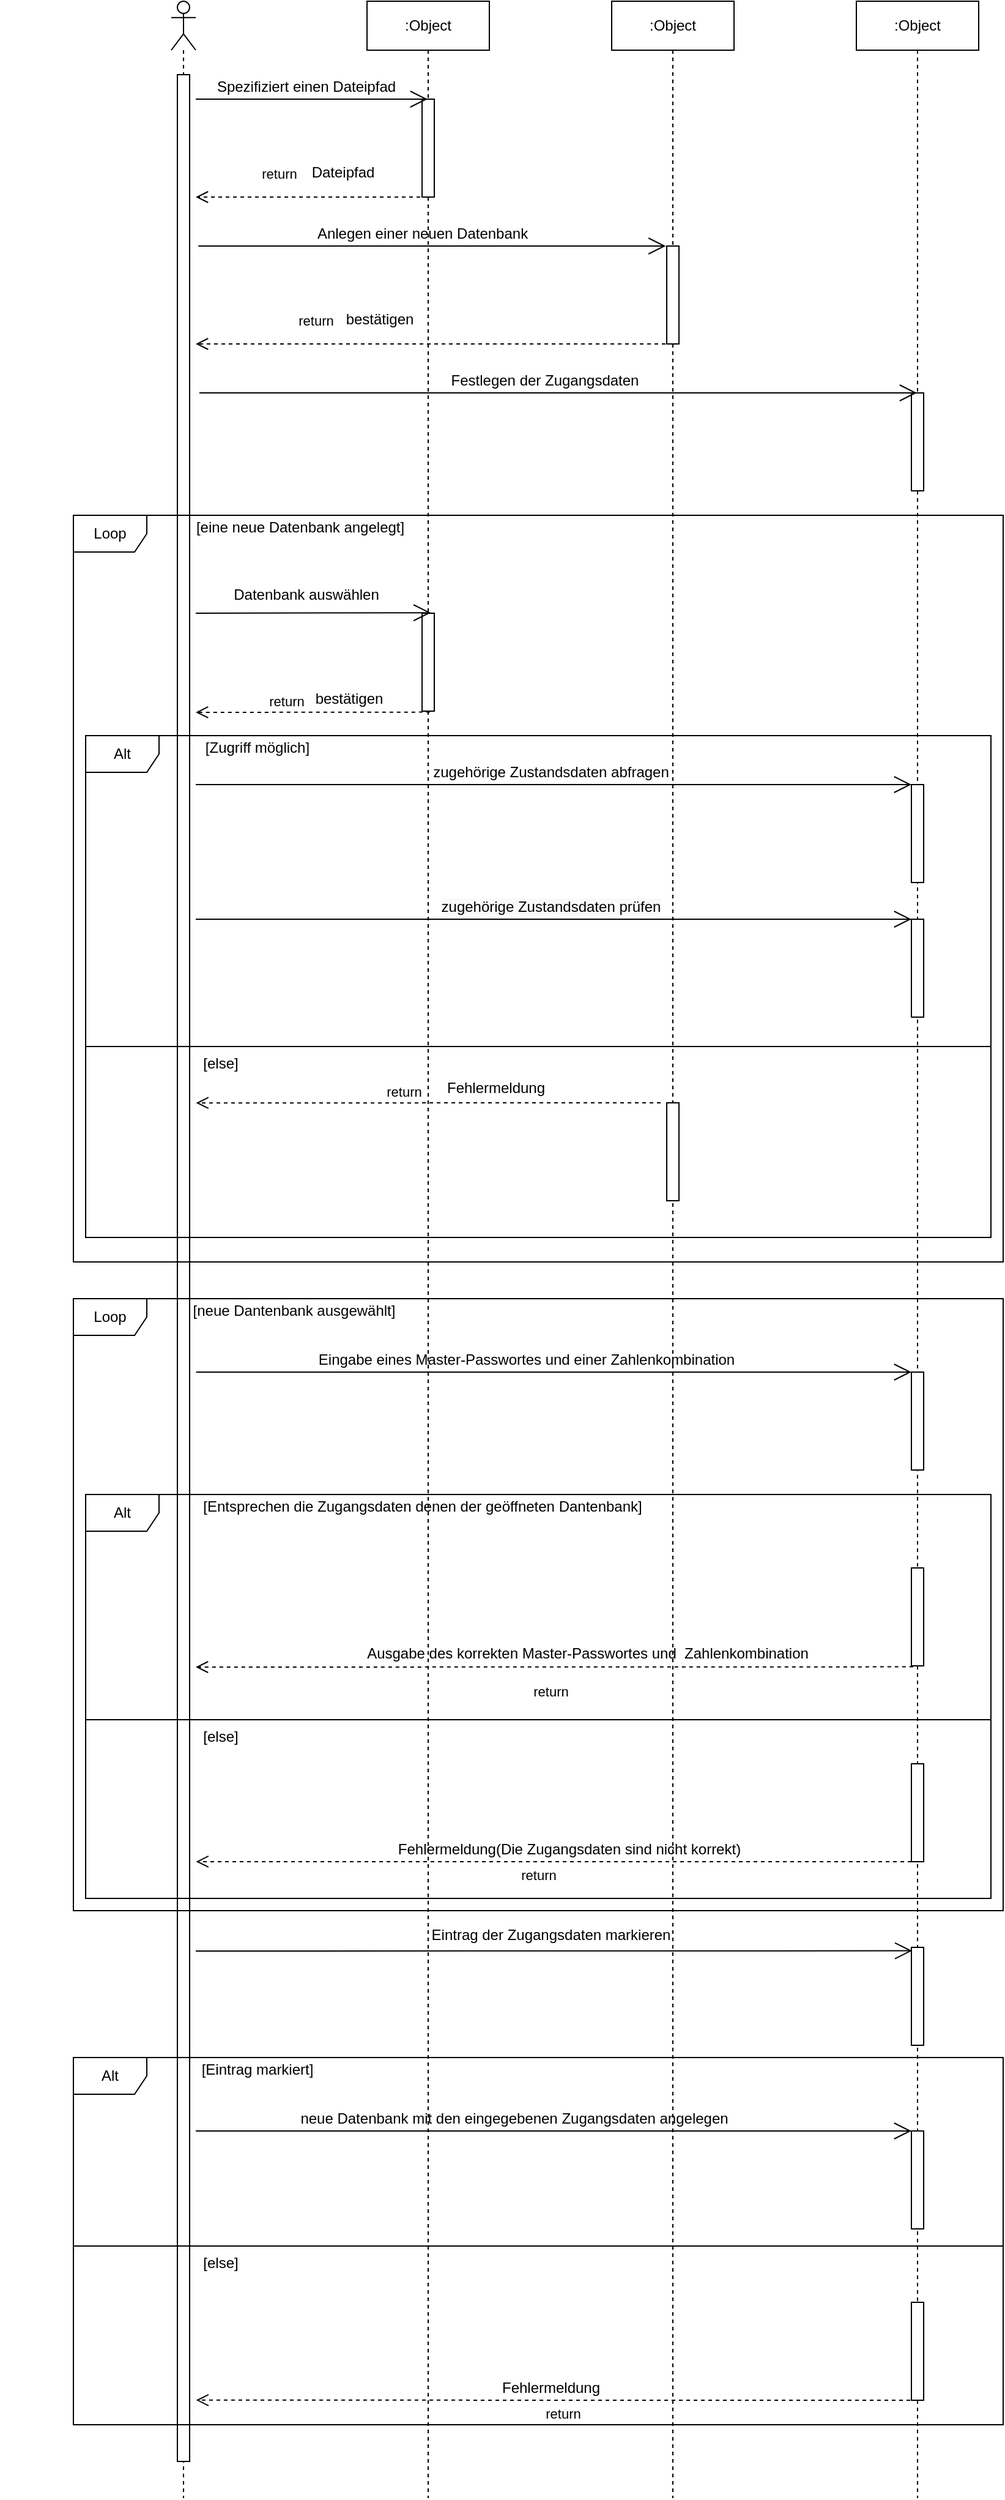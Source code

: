 <mxfile version="14.0.0" type="github">
  <diagram id="kgpKYQtTHZ0yAKxKKP6v" name="Page-1">
    <mxGraphModel dx="1915" dy="436" grid="1" gridSize="10" guides="1" tooltips="1" connect="1" arrows="1" fold="1" page="1" pageScale="1" pageWidth="850" pageHeight="1100" math="0" shadow="0">
      <root>
        <mxCell id="0" />
        <mxCell id="1" parent="0" />
        <mxCell id="l18J8dOt-pE66eqyuZIl-2" value="" style="shape=umlLifeline;participant=umlActor;perimeter=lifelinePerimeter;whiteSpace=wrap;html=1;container=1;collapsible=0;recursiveResize=0;verticalAlign=top;spacingTop=36;outlineConnect=0;" vertex="1" parent="1">
          <mxGeometry x="120" y="80" width="20" height="2040" as="geometry" />
        </mxCell>
        <mxCell id="l18J8dOt-pE66eqyuZIl-55" value="" style="html=1;points=[];perimeter=orthogonalPerimeter;" vertex="1" parent="l18J8dOt-pE66eqyuZIl-2">
          <mxGeometry x="5" y="60" width="10" height="1950" as="geometry" />
        </mxCell>
        <mxCell id="l18J8dOt-pE66eqyuZIl-4" value=":Object" style="shape=umlLifeline;perimeter=lifelinePerimeter;whiteSpace=wrap;html=1;container=1;collapsible=0;recursiveResize=0;outlineConnect=0;" vertex="1" parent="1">
          <mxGeometry x="680" y="80" width="100" height="2040" as="geometry" />
        </mxCell>
        <mxCell id="l18J8dOt-pE66eqyuZIl-36" value="" style="html=1;points=[];perimeter=orthogonalPerimeter;" vertex="1" parent="l18J8dOt-pE66eqyuZIl-4">
          <mxGeometry x="45" y="320" width="10" height="80" as="geometry" />
        </mxCell>
        <mxCell id="l18J8dOt-pE66eqyuZIl-97" value="" style="html=1;points=[];perimeter=orthogonalPerimeter;strokeColor=#000000;" vertex="1" parent="l18J8dOt-pE66eqyuZIl-4">
          <mxGeometry x="45" y="1590" width="10" height="80" as="geometry" />
        </mxCell>
        <mxCell id="l18J8dOt-pE66eqyuZIl-5" value=":Object" style="shape=umlLifeline;perimeter=lifelinePerimeter;whiteSpace=wrap;html=1;container=1;collapsible=0;recursiveResize=0;outlineConnect=0;" vertex="1" parent="1">
          <mxGeometry x="480" y="80" width="100" height="2040" as="geometry" />
        </mxCell>
        <mxCell id="l18J8dOt-pE66eqyuZIl-24" value="" style="html=1;points=[];perimeter=orthogonalPerimeter;" vertex="1" parent="l18J8dOt-pE66eqyuZIl-5">
          <mxGeometry x="45" y="200" width="10" height="80" as="geometry" />
        </mxCell>
        <mxCell id="l18J8dOt-pE66eqyuZIl-6" value=":Object" style="shape=umlLifeline;perimeter=lifelinePerimeter;whiteSpace=wrap;html=1;container=1;collapsible=0;recursiveResize=0;outlineConnect=0;" vertex="1" parent="1">
          <mxGeometry x="280" y="80" width="100" height="2040" as="geometry" />
        </mxCell>
        <mxCell id="l18J8dOt-pE66eqyuZIl-7" value="" style="html=1;points=[];perimeter=orthogonalPerimeter;" vertex="1" parent="l18J8dOt-pE66eqyuZIl-6">
          <mxGeometry x="45" y="80" width="10" height="80" as="geometry" />
        </mxCell>
        <mxCell id="l18J8dOt-pE66eqyuZIl-14" value="" style="endArrow=open;endFill=1;endSize=12;html=1;" edge="1" parent="1" target="l18J8dOt-pE66eqyuZIl-6">
          <mxGeometry width="160" relative="1" as="geometry">
            <mxPoint x="140" y="160" as="sourcePoint" />
            <mxPoint x="290" y="160" as="targetPoint" />
          </mxGeometry>
        </mxCell>
        <mxCell id="l18J8dOt-pE66eqyuZIl-15" value="Spezifiziert einen Dateipfad" style="text;html=1;align=center;verticalAlign=middle;resizable=0;points=[];autosize=1;" vertex="1" parent="1">
          <mxGeometry x="150" y="140" width="160" height="20" as="geometry" />
        </mxCell>
        <mxCell id="l18J8dOt-pE66eqyuZIl-20" value="Dateipfad" style="text;html=1;align=center;verticalAlign=middle;resizable=0;points=[];autosize=1;" vertex="1" parent="1">
          <mxGeometry x="225" y="210" width="70" height="20" as="geometry" />
        </mxCell>
        <mxCell id="l18J8dOt-pE66eqyuZIl-30" value="" style="endArrow=open;endFill=1;endSize=12;html=1;entryX=-0.08;entryY=0;entryDx=0;entryDy=0;entryPerimeter=0;" edge="1" parent="1" target="l18J8dOt-pE66eqyuZIl-24">
          <mxGeometry width="160" relative="1" as="geometry">
            <mxPoint x="150" y="280" as="sourcePoint" />
            <mxPoint x="525" y="280" as="targetPoint" />
            <Array as="points">
              <mxPoint x="140" y="280" />
              <mxPoint x="150" y="280" />
            </Array>
          </mxGeometry>
        </mxCell>
        <mxCell id="l18J8dOt-pE66eqyuZIl-26" value="return" style="html=1;verticalAlign=bottom;endArrow=open;dashed=1;endSize=8;" edge="1" parent="1">
          <mxGeometry x="0.498" y="-10" relative="1" as="geometry">
            <mxPoint x="140" y="360" as="targetPoint" />
            <mxPoint x="530" y="360" as="sourcePoint" />
            <Array as="points">
              <mxPoint x="430" y="360" />
            </Array>
            <mxPoint as="offset" />
          </mxGeometry>
        </mxCell>
        <mxCell id="l18J8dOt-pE66eqyuZIl-31" value="return" style="html=1;verticalAlign=bottom;endArrow=open;dashed=1;endSize=8;" edge="1" parent="1" source="l18J8dOt-pE66eqyuZIl-6">
          <mxGeometry x="0.295" y="-10" relative="1" as="geometry">
            <mxPoint x="250" y="240" as="sourcePoint" />
            <mxPoint x="140" y="240" as="targetPoint" />
            <Array as="points">
              <mxPoint x="300" y="240" />
            </Array>
            <mxPoint x="1" as="offset" />
          </mxGeometry>
        </mxCell>
        <mxCell id="l18J8dOt-pE66eqyuZIl-32" value="bestätigen" style="text;html=1;align=center;verticalAlign=middle;resizable=0;points=[];autosize=1;" vertex="1" parent="1">
          <mxGeometry x="255" y="330" width="70" height="20" as="geometry" />
        </mxCell>
        <mxCell id="l18J8dOt-pE66eqyuZIl-35" value="Anlegen einer neuen Datenbank" style="text;html=1;align=center;verticalAlign=middle;resizable=0;points=[];autosize=1;" vertex="1" parent="1">
          <mxGeometry x="230" y="260" width="190" height="20" as="geometry" />
        </mxCell>
        <mxCell id="l18J8dOt-pE66eqyuZIl-39" value="" style="endArrow=open;endFill=1;endSize=12;html=1;" edge="1" parent="1" target="l18J8dOt-pE66eqyuZIl-4">
          <mxGeometry width="160" relative="1" as="geometry">
            <mxPoint x="150" y="400" as="sourcePoint" />
            <mxPoint x="290" y="400" as="targetPoint" />
            <Array as="points">
              <mxPoint x="140" y="400" />
            </Array>
          </mxGeometry>
        </mxCell>
        <mxCell id="l18J8dOt-pE66eqyuZIl-40" value="Festlegen der Zugangsdaten" style="text;html=1;align=center;verticalAlign=middle;resizable=0;points=[];autosize=1;" vertex="1" parent="1">
          <mxGeometry x="340" y="380" width="170" height="20" as="geometry" />
        </mxCell>
        <mxCell id="l18J8dOt-pE66eqyuZIl-41" value="Loop" style="shape=umlFrame;whiteSpace=wrap;html=1;" vertex="1" parent="1">
          <mxGeometry x="40" y="500" width="760" height="610" as="geometry" />
        </mxCell>
        <mxCell id="l18J8dOt-pE66eqyuZIl-42" value="" style="html=1;points=[];perimeter=orthogonalPerimeter;" vertex="1" parent="1">
          <mxGeometry x="325" y="580" width="10" height="80" as="geometry" />
        </mxCell>
        <mxCell id="l18J8dOt-pE66eqyuZIl-45" value="return" style="html=1;verticalAlign=bottom;endArrow=open;dashed=1;endSize=8;exitX=0.64;exitY=1.01;exitDx=0;exitDy=0;exitPerimeter=0;" edge="1" parent="1" source="l18J8dOt-pE66eqyuZIl-42">
          <mxGeometry x="0.223" relative="1" as="geometry">
            <mxPoint x="210" y="630" as="sourcePoint" />
            <mxPoint x="140" y="661" as="targetPoint" />
            <mxPoint as="offset" />
          </mxGeometry>
        </mxCell>
        <mxCell id="l18J8dOt-pE66eqyuZIl-46" value="" style="endArrow=open;endFill=1;endSize=12;html=1;entryX=0.72;entryY=-0.005;entryDx=0;entryDy=0;entryPerimeter=0;" edge="1" parent="1" target="l18J8dOt-pE66eqyuZIl-42">
          <mxGeometry width="160" relative="1" as="geometry">
            <mxPoint x="140" y="580" as="sourcePoint" />
            <mxPoint x="290" y="560" as="targetPoint" />
          </mxGeometry>
        </mxCell>
        <mxCell id="l18J8dOt-pE66eqyuZIl-48" value="Datenbank auswählen" style="text;html=1;align=center;verticalAlign=middle;resizable=0;points=[];autosize=1;" vertex="1" parent="1">
          <mxGeometry x="165" y="555" width="130" height="20" as="geometry" />
        </mxCell>
        <mxCell id="l18J8dOt-pE66eqyuZIl-49" value="&amp;nbsp; &amp;nbsp; &amp;nbsp; &amp;nbsp; &amp;nbsp; &amp;nbsp; &amp;nbsp; &amp;nbsp; &amp;nbsp; &amp;nbsp; &amp;nbsp; &amp;nbsp; &amp;nbsp; &amp;nbsp; &amp;nbsp; &amp;nbsp; &amp;nbsp; &amp;nbsp; &amp;nbsp; &amp;nbsp; &amp;nbsp; &amp;nbsp; &amp;nbsp;[eine neue Datenbank angelegt]" style="text;html=1;align=center;verticalAlign=middle;resizable=0;points=[];autosize=1;" vertex="1" parent="1">
          <mxGeometry x="-20" y="500" width="340" height="20" as="geometry" />
        </mxCell>
        <mxCell id="l18J8dOt-pE66eqyuZIl-50" value="bestätigen" style="text;html=1;align=center;verticalAlign=middle;resizable=0;points=[];autosize=1;" vertex="1" parent="1">
          <mxGeometry x="230" y="640" width="70" height="20" as="geometry" />
        </mxCell>
        <mxCell id="l18J8dOt-pE66eqyuZIl-56" value="Alt" style="shape=umlFrame;whiteSpace=wrap;html=1;strokeColor=#000000;" vertex="1" parent="1">
          <mxGeometry x="50" y="680" width="740" height="410" as="geometry" />
        </mxCell>
        <mxCell id="l18J8dOt-pE66eqyuZIl-57" value="[Zugriff möglich]" style="text;html=1;align=center;verticalAlign=middle;resizable=0;points=[];autosize=1;" vertex="1" parent="1">
          <mxGeometry x="140" y="680" width="100" height="20" as="geometry" />
        </mxCell>
        <mxCell id="l18J8dOt-pE66eqyuZIl-58" value="" style="html=1;points=[];perimeter=orthogonalPerimeter;" vertex="1" parent="1">
          <mxGeometry x="725" y="720" width="10" height="80" as="geometry" />
        </mxCell>
        <mxCell id="l18J8dOt-pE66eqyuZIl-59" value="" style="html=1;points=[];perimeter=orthogonalPerimeter;" vertex="1" parent="1">
          <mxGeometry x="725" y="830" width="10" height="80" as="geometry" />
        </mxCell>
        <mxCell id="l18J8dOt-pE66eqyuZIl-60" value="" style="endArrow=open;endFill=1;endSize=12;html=1;" edge="1" parent="1">
          <mxGeometry width="160" relative="1" as="geometry">
            <mxPoint x="140" y="720" as="sourcePoint" />
            <mxPoint x="725" y="720" as="targetPoint" />
          </mxGeometry>
        </mxCell>
        <mxCell id="l18J8dOt-pE66eqyuZIl-61" value="" style="endArrow=open;endFill=1;endSize=12;html=1;" edge="1" parent="1">
          <mxGeometry width="160" relative="1" as="geometry">
            <mxPoint x="140" y="830" as="sourcePoint" />
            <mxPoint x="725" y="830" as="targetPoint" />
          </mxGeometry>
        </mxCell>
        <mxCell id="l18J8dOt-pE66eqyuZIl-64" value="zugehörige Zustandsdaten abfragen" style="text;html=1;align=center;verticalAlign=middle;resizable=0;points=[];autosize=1;" vertex="1" parent="1">
          <mxGeometry x="325" y="700" width="210" height="20" as="geometry" />
        </mxCell>
        <mxCell id="l18J8dOt-pE66eqyuZIl-65" value="&lt;span style=&quot;color: rgb(0 , 0 , 0) ; font-family: &amp;#34;helvetica&amp;#34; ; font-size: 12px ; font-style: normal ; font-weight: 400 ; letter-spacing: normal ; text-align: center ; text-indent: 0px ; text-transform: none ; word-spacing: 0px ; background-color: rgb(248 , 249 , 250) ; display: inline ; float: none&quot;&gt;zugehörige Zustandsdaten prüfen&lt;/span&gt;" style="text;html=1;align=center;verticalAlign=middle;resizable=0;points=[];autosize=1;" vertex="1" parent="1">
          <mxGeometry x="335" y="810" width="190" height="20" as="geometry" />
        </mxCell>
        <mxCell id="l18J8dOt-pE66eqyuZIl-69" value="" style="line;strokeWidth=1;fillColor=none;align=left;verticalAlign=middle;spacingTop=-1;spacingLeft=3;spacingRight=3;rotatable=0;labelPosition=right;points=[];portConstraint=eastwest;" vertex="1" parent="1">
          <mxGeometry x="50" y="930" width="740" height="8" as="geometry" />
        </mxCell>
        <mxCell id="l18J8dOt-pE66eqyuZIl-70" value="[else]" style="text;html=1;align=center;verticalAlign=middle;resizable=0;points=[];autosize=1;" vertex="1" parent="1">
          <mxGeometry x="140" y="938" width="40" height="20" as="geometry" />
        </mxCell>
        <mxCell id="l18J8dOt-pE66eqyuZIl-71" value="" style="html=1;points=[];perimeter=orthogonalPerimeter;strokeColor=#000000;" vertex="1" parent="1">
          <mxGeometry x="525" y="980" width="10" height="80" as="geometry" />
        </mxCell>
        <mxCell id="l18J8dOt-pE66eqyuZIl-73" value="return" style="html=1;verticalAlign=bottom;endArrow=open;dashed=1;endSize=8;entryX=0.122;entryY=0.732;entryDx=0;entryDy=0;entryPerimeter=0;" edge="1" parent="1" target="l18J8dOt-pE66eqyuZIl-56">
          <mxGeometry x="0.106" relative="1" as="geometry">
            <mxPoint x="520" y="980" as="sourcePoint" />
            <mxPoint x="440" y="980" as="targetPoint" />
            <mxPoint as="offset" />
          </mxGeometry>
        </mxCell>
        <mxCell id="l18J8dOt-pE66eqyuZIl-74" value="Fehlermeldung" style="text;html=1;align=center;verticalAlign=middle;resizable=0;points=[];autosize=1;" vertex="1" parent="1">
          <mxGeometry x="335" y="958" width="100" height="20" as="geometry" />
        </mxCell>
        <mxCell id="l18J8dOt-pE66eqyuZIl-75" value="Loop" style="shape=umlFrame;whiteSpace=wrap;html=1;strokeColor=#000000;" vertex="1" parent="1">
          <mxGeometry x="40" y="1140" width="760" height="500" as="geometry" />
        </mxCell>
        <mxCell id="l18J8dOt-pE66eqyuZIl-76" value="" style="html=1;points=[];perimeter=orthogonalPerimeter;strokeColor=#000000;" vertex="1" parent="1">
          <mxGeometry x="725" y="1200" width="10" height="80" as="geometry" />
        </mxCell>
        <mxCell id="l18J8dOt-pE66eqyuZIl-77" value="[neue Dantenbank ausgewählt]" style="text;html=1;align=center;verticalAlign=middle;resizable=0;points=[];autosize=1;" vertex="1" parent="1">
          <mxGeometry x="130" y="1140" width="180" height="20" as="geometry" />
        </mxCell>
        <mxCell id="l18J8dOt-pE66eqyuZIl-81" value="Alt" style="shape=umlFrame;whiteSpace=wrap;html=1;strokeColor=#000000;" vertex="1" parent="1">
          <mxGeometry x="50" y="1300" width="740" height="330" as="geometry" />
        </mxCell>
        <mxCell id="l18J8dOt-pE66eqyuZIl-82" value="" style="html=1;points=[];perimeter=orthogonalPerimeter;strokeColor=#000000;" vertex="1" parent="1">
          <mxGeometry x="725" y="1360" width="10" height="80" as="geometry" />
        </mxCell>
        <mxCell id="l18J8dOt-pE66eqyuZIl-83" value="" style="html=1;points=[];perimeter=orthogonalPerimeter;strokeColor=#000000;" vertex="1" parent="1">
          <mxGeometry x="725" y="1520" width="10" height="80" as="geometry" />
        </mxCell>
        <mxCell id="l18J8dOt-pE66eqyuZIl-84" value="" style="line;strokeWidth=1;fillColor=none;align=left;verticalAlign=middle;spacingTop=-1;spacingLeft=3;spacingRight=3;rotatable=0;labelPosition=right;points=[];portConstraint=eastwest;" vertex="1" parent="1">
          <mxGeometry x="50" y="1480" width="740" height="8" as="geometry" />
        </mxCell>
        <mxCell id="l18J8dOt-pE66eqyuZIl-85" value="" style="endArrow=open;endFill=1;endSize=12;html=1;exitX=0.132;exitY=0.12;exitDx=0;exitDy=0;exitPerimeter=0;" edge="1" parent="1" source="l18J8dOt-pE66eqyuZIl-75">
          <mxGeometry width="160" relative="1" as="geometry">
            <mxPoint x="565" y="1200" as="sourcePoint" />
            <mxPoint x="725" y="1200" as="targetPoint" />
          </mxGeometry>
        </mxCell>
        <mxCell id="l18J8dOt-pE66eqyuZIl-87" value="return" style="html=1;verticalAlign=bottom;endArrow=open;dashed=1;endSize=8;exitX=0.14;exitY=1.01;exitDx=0;exitDy=0;exitPerimeter=0;" edge="1" parent="1" source="l18J8dOt-pE66eqyuZIl-82">
          <mxGeometry x="0.011" y="29" relative="1" as="geometry">
            <mxPoint x="640" y="1420" as="sourcePoint" />
            <mxPoint x="140" y="1441" as="targetPoint" />
            <mxPoint as="offset" />
          </mxGeometry>
        </mxCell>
        <mxCell id="l18J8dOt-pE66eqyuZIl-88" value="return" style="html=1;verticalAlign=bottom;endArrow=open;dashed=1;endSize=8;entryX=0.122;entryY=0.909;entryDx=0;entryDy=0;entryPerimeter=0;" edge="1" parent="1" target="l18J8dOt-pE66eqyuZIl-81">
          <mxGeometry x="0.043" y="20" relative="1" as="geometry">
            <mxPoint x="725" y="1600" as="sourcePoint" />
            <mxPoint x="645" y="1600" as="targetPoint" />
            <mxPoint as="offset" />
          </mxGeometry>
        </mxCell>
        <mxCell id="l18J8dOt-pE66eqyuZIl-90" value="Alt" style="shape=umlFrame;whiteSpace=wrap;html=1;strokeColor=#000000;" vertex="1" parent="1">
          <mxGeometry x="40" y="1760" width="760" height="300" as="geometry" />
        </mxCell>
        <mxCell id="l18J8dOt-pE66eqyuZIl-92" value="[else]" style="text;html=1;align=center;verticalAlign=middle;resizable=0;points=[];autosize=1;" vertex="1" parent="1">
          <mxGeometry x="140" y="1488" width="40" height="20" as="geometry" />
        </mxCell>
        <mxCell id="l18J8dOt-pE66eqyuZIl-93" value="Eingabe eines Master-Passwortes und einer Zahlenkombination" style="text;html=1;align=center;verticalAlign=middle;resizable=0;points=[];autosize=1;" vertex="1" parent="1">
          <mxGeometry x="230" y="1180" width="360" height="20" as="geometry" />
        </mxCell>
        <mxCell id="l18J8dOt-pE66eqyuZIl-94" value="[Entsprechen die Zugangsdaten denen der geöffneten Dantenbank]" style="text;html=1;align=center;verticalAlign=middle;resizable=0;points=[];autosize=1;" vertex="1" parent="1">
          <mxGeometry x="140" y="1300" width="370" height="20" as="geometry" />
        </mxCell>
        <mxCell id="l18J8dOt-pE66eqyuZIl-95" value="Ausgabe des korrekten Master-Passwortes und&amp;nbsp; Zahlenkombination" style="text;html=1;align=center;verticalAlign=middle;resizable=0;points=[];autosize=1;" vertex="1" parent="1">
          <mxGeometry x="270" y="1420" width="380" height="20" as="geometry" />
        </mxCell>
        <mxCell id="l18J8dOt-pE66eqyuZIl-96" value="Fehlermeldung(Die Zugangsdaten sind nicht korrekt)" style="text;html=1;align=center;verticalAlign=middle;resizable=0;points=[];autosize=1;" vertex="1" parent="1">
          <mxGeometry x="295" y="1580" width="300" height="20" as="geometry" />
        </mxCell>
        <mxCell id="l18J8dOt-pE66eqyuZIl-98" value="" style="endArrow=open;endFill=1;endSize=12;html=1;entryX=0.06;entryY=0.035;entryDx=0;entryDy=0;entryPerimeter=0;" edge="1" parent="1" target="l18J8dOt-pE66eqyuZIl-97">
          <mxGeometry width="160" relative="1" as="geometry">
            <mxPoint x="140" y="1673" as="sourcePoint" />
            <mxPoint x="400" y="1750" as="targetPoint" />
          </mxGeometry>
        </mxCell>
        <mxCell id="l18J8dOt-pE66eqyuZIl-99" value="Eintrag der Zugangsdaten markieren" style="text;html=1;align=center;verticalAlign=middle;resizable=0;points=[];autosize=1;" vertex="1" parent="1">
          <mxGeometry x="325" y="1650" width="210" height="20" as="geometry" />
        </mxCell>
        <mxCell id="l18J8dOt-pE66eqyuZIl-100" value="" style="html=1;points=[];perimeter=orthogonalPerimeter;strokeColor=#000000;" vertex="1" parent="1">
          <mxGeometry x="725" y="1820" width="10" height="80" as="geometry" />
        </mxCell>
        <mxCell id="l18J8dOt-pE66eqyuZIl-101" value="[Eintrag markiert]" style="text;html=1;align=center;verticalAlign=middle;resizable=0;points=[];autosize=1;" vertex="1" parent="1">
          <mxGeometry x="135" y="1760" width="110" height="20" as="geometry" />
        </mxCell>
        <mxCell id="l18J8dOt-pE66eqyuZIl-102" value="" style="endArrow=open;endFill=1;endSize=12;html=1;" edge="1" parent="1">
          <mxGeometry width="160" relative="1" as="geometry">
            <mxPoint x="140" y="1820" as="sourcePoint" />
            <mxPoint x="725" y="1820" as="targetPoint" />
          </mxGeometry>
        </mxCell>
        <mxCell id="l18J8dOt-pE66eqyuZIl-103" value="" style="line;strokeWidth=1;fillColor=none;align=left;verticalAlign=middle;spacingTop=-1;spacingLeft=3;spacingRight=3;rotatable=0;labelPosition=right;points=[];portConstraint=eastwest;" vertex="1" parent="1">
          <mxGeometry x="40" y="1910" width="760" height="8" as="geometry" />
        </mxCell>
        <mxCell id="l18J8dOt-pE66eqyuZIl-104" value="" style="html=1;points=[];perimeter=orthogonalPerimeter;strokeColor=#000000;" vertex="1" parent="1">
          <mxGeometry x="725" y="1960" width="10" height="80" as="geometry" />
        </mxCell>
        <mxCell id="l18J8dOt-pE66eqyuZIl-105" value="[else]" style="text;html=1;align=center;verticalAlign=middle;resizable=0;points=[];autosize=1;" vertex="1" parent="1">
          <mxGeometry x="140" y="1918" width="40" height="20" as="geometry" />
        </mxCell>
        <mxCell id="l18J8dOt-pE66eqyuZIl-107" value="return" style="html=1;verticalAlign=bottom;endArrow=open;dashed=1;endSize=8;entryX=0.132;entryY=0.933;entryDx=0;entryDy=0;entryPerimeter=0;" edge="1" parent="1" target="l18J8dOt-pE66eqyuZIl-90">
          <mxGeometry x="-0.016" y="20" relative="1" as="geometry">
            <mxPoint x="730" y="2040" as="sourcePoint" />
            <mxPoint x="650" y="2040" as="targetPoint" />
            <mxPoint as="offset" />
          </mxGeometry>
        </mxCell>
        <mxCell id="l18J8dOt-pE66eqyuZIl-108" value="neue Datenbank mit den eingegebenen Zugangsdaten angelegen" style="text;html=1;align=center;verticalAlign=middle;resizable=0;points=[];autosize=1;" vertex="1" parent="1">
          <mxGeometry x="215" y="1800" width="370" height="20" as="geometry" />
        </mxCell>
        <mxCell id="l18J8dOt-pE66eqyuZIl-110" value="Fehlermeldung" style="text;html=1;align=center;verticalAlign=middle;resizable=0;points=[];autosize=1;" vertex="1" parent="1">
          <mxGeometry x="380" y="2020" width="100" height="20" as="geometry" />
        </mxCell>
      </root>
    </mxGraphModel>
  </diagram>
</mxfile>
